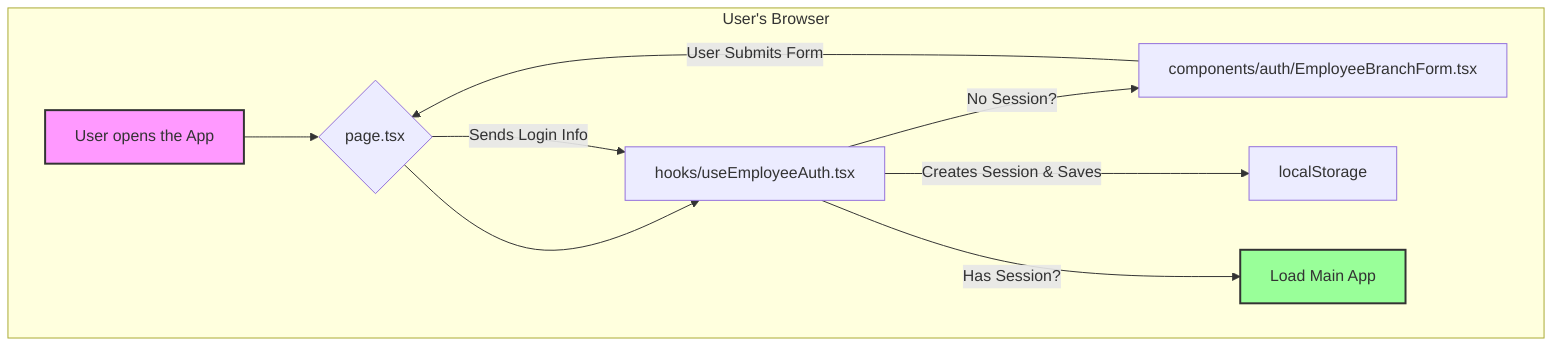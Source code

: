 graph TD
    subgraph "User's Browser"
        A[User opens the App] --> B{page.tsx}
        B --> C[hooks/useEmployeeAuth.tsx]
        C -- No Session? --> D[components/auth/EmployeeBranchForm.tsx]
        D -- User Submits Form --> B
        B -- Sends Login Info --> C
        C -- Creates Session & Saves --> E[localStorage]
        C -- Has Session? --> F[Load Main App]
    end

    style A fill:#f9f,stroke:#333,stroke-width:2px
    style F fill:#9f9,stroke:#333,stroke-width:2px